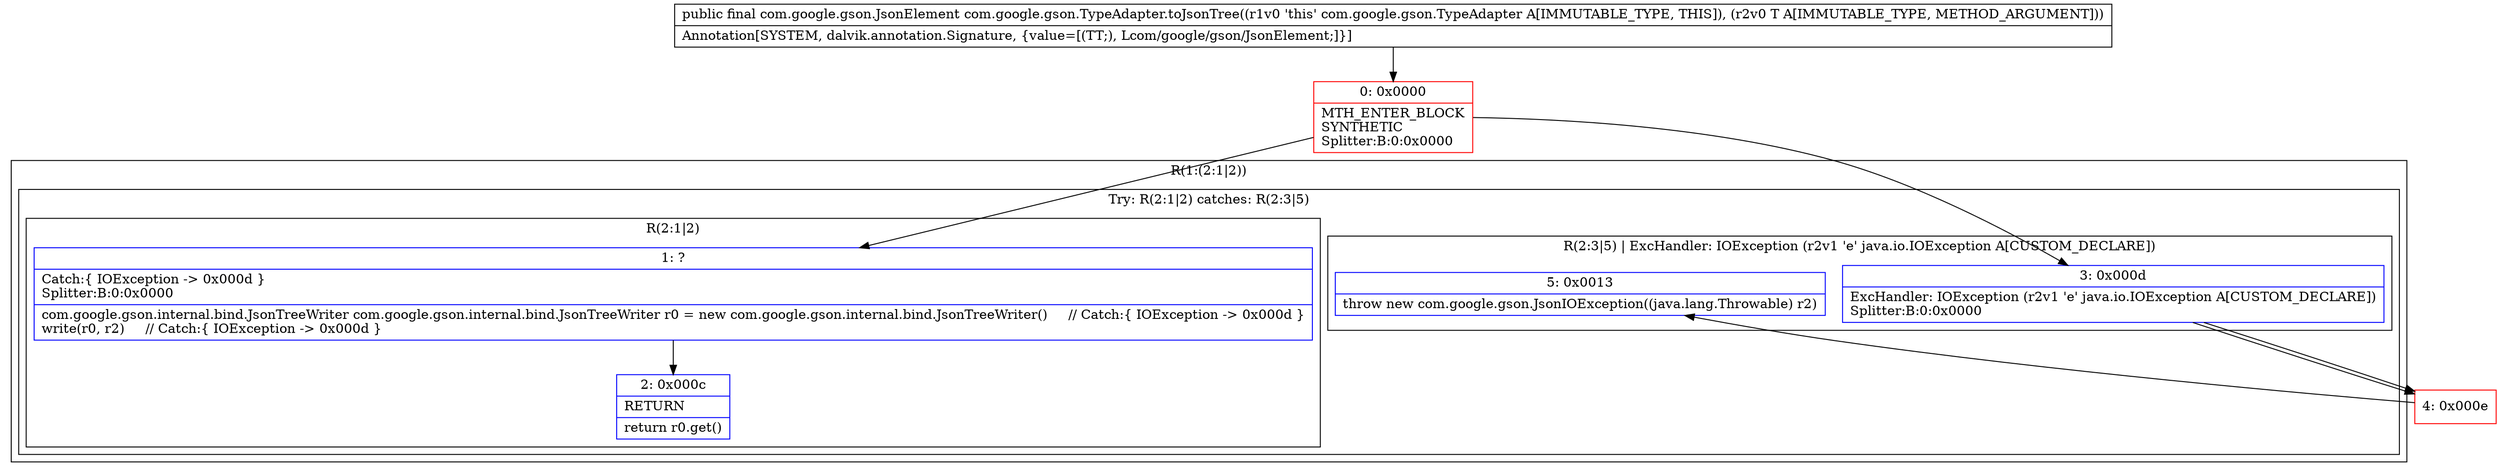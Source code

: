 digraph "CFG forcom.google.gson.TypeAdapter.toJsonTree(Ljava\/lang\/Object;)Lcom\/google\/gson\/JsonElement;" {
subgraph cluster_Region_246354671 {
label = "R(1:(2:1|2))";
node [shape=record,color=blue];
subgraph cluster_TryCatchRegion_971998884 {
label = "Try: R(2:1|2) catches: R(2:3|5)";
node [shape=record,color=blue];
subgraph cluster_Region_1844031667 {
label = "R(2:1|2)";
node [shape=record,color=blue];
Node_1 [shape=record,label="{1\:\ ?|Catch:\{ IOException \-\> 0x000d \}\lSplitter:B:0:0x0000\l|com.google.gson.internal.bind.JsonTreeWriter com.google.gson.internal.bind.JsonTreeWriter r0 = new com.google.gson.internal.bind.JsonTreeWriter()     \/\/ Catch:\{ IOException \-\> 0x000d \}\lwrite(r0, r2)     \/\/ Catch:\{ IOException \-\> 0x000d \}\l}"];
Node_2 [shape=record,label="{2\:\ 0x000c|RETURN\l|return r0.get()\l}"];
}
subgraph cluster_Region_1233356439 {
label = "R(2:3|5) | ExcHandler: IOException (r2v1 'e' java.io.IOException A[CUSTOM_DECLARE])\l";
node [shape=record,color=blue];
Node_3 [shape=record,label="{3\:\ 0x000d|ExcHandler: IOException (r2v1 'e' java.io.IOException A[CUSTOM_DECLARE])\lSplitter:B:0:0x0000\l}"];
Node_5 [shape=record,label="{5\:\ 0x0013|throw new com.google.gson.JsonIOException((java.lang.Throwable) r2)\l}"];
}
}
}
subgraph cluster_Region_1233356439 {
label = "R(2:3|5) | ExcHandler: IOException (r2v1 'e' java.io.IOException A[CUSTOM_DECLARE])\l";
node [shape=record,color=blue];
Node_3 [shape=record,label="{3\:\ 0x000d|ExcHandler: IOException (r2v1 'e' java.io.IOException A[CUSTOM_DECLARE])\lSplitter:B:0:0x0000\l}"];
Node_5 [shape=record,label="{5\:\ 0x0013|throw new com.google.gson.JsonIOException((java.lang.Throwable) r2)\l}"];
}
Node_0 [shape=record,color=red,label="{0\:\ 0x0000|MTH_ENTER_BLOCK\lSYNTHETIC\lSplitter:B:0:0x0000\l}"];
Node_4 [shape=record,color=red,label="{4\:\ 0x000e}"];
MethodNode[shape=record,label="{public final com.google.gson.JsonElement com.google.gson.TypeAdapter.toJsonTree((r1v0 'this' com.google.gson.TypeAdapter A[IMMUTABLE_TYPE, THIS]), (r2v0 T A[IMMUTABLE_TYPE, METHOD_ARGUMENT]))  | Annotation[SYSTEM, dalvik.annotation.Signature, \{value=[(TT;), Lcom\/google\/gson\/JsonElement;]\}]\l}"];
MethodNode -> Node_0;
Node_1 -> Node_2;
Node_3 -> Node_4;
Node_3 -> Node_4;
Node_0 -> Node_1;
Node_0 -> Node_3;
Node_4 -> Node_5;
}

